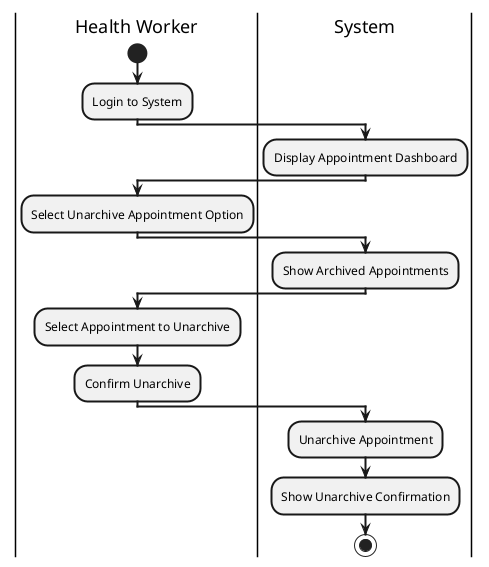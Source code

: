 @startuml
skinparam defaultTextAlignment center
skinparam ArrowThickness 2
skinparam ActivityBorderThickness 2
skinparam ActivityDiamondBackgroundColor white
skinparam ActivityDiamondBorderThickness 2

|Health Worker|
start
:Login to System;

|System|
:Display Appointment Dashboard;

|Health Worker|
:Select Unarchive Appointment Option;

|System|
:Show Archived Appointments;

|Health Worker|
:Select Appointment to Unarchive;
:Confirm Unarchive;

|System|
:Unarchive Appointment;
:Show Unarchive Confirmation;

stop

@enduml 